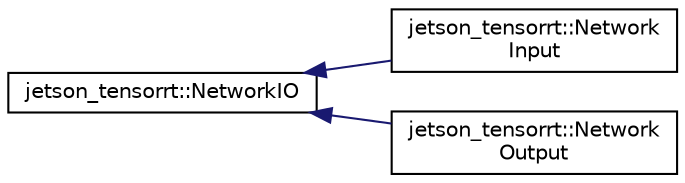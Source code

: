 digraph "Graphical Class Hierarchy"
{
  edge [fontname="Helvetica",fontsize="10",labelfontname="Helvetica",labelfontsize="10"];
  node [fontname="Helvetica",fontsize="10",shape=record];
  rankdir="LR";
  Node0 [label="jetson_tensorrt::NetworkIO",height=0.2,width=0.4,color="black", fillcolor="white", style="filled",URL="$classjetson__tensorrt_1_1_network_i_o.html",tooltip="Abstract class representing a node in a neural network which takes input or generates output..."];
  Node0 -> Node1 [dir="back",color="midnightblue",fontsize="10",style="solid",fontname="Helvetica"];
  Node1 [label="jetson_tensorrt::Network\lInput",height=0.2,width=0.4,color="black", fillcolor="white", style="filled",URL="$classjetson__tensorrt_1_1_network_input.html",tooltip="Represents an input node in a neural network which accepts a certain dimension and size..."];
  Node0 -> Node2 [dir="back",color="midnightblue",fontsize="10",style="solid",fontname="Helvetica"];
  Node2 [label="jetson_tensorrt::Network\lOutput",height=0.2,width=0.4,color="black", fillcolor="white", style="filled",URL="$classjetson__tensorrt_1_1_network_output.html",tooltip="Represents an output node in a neural network which outputs a certain dimension and size..."];
}
